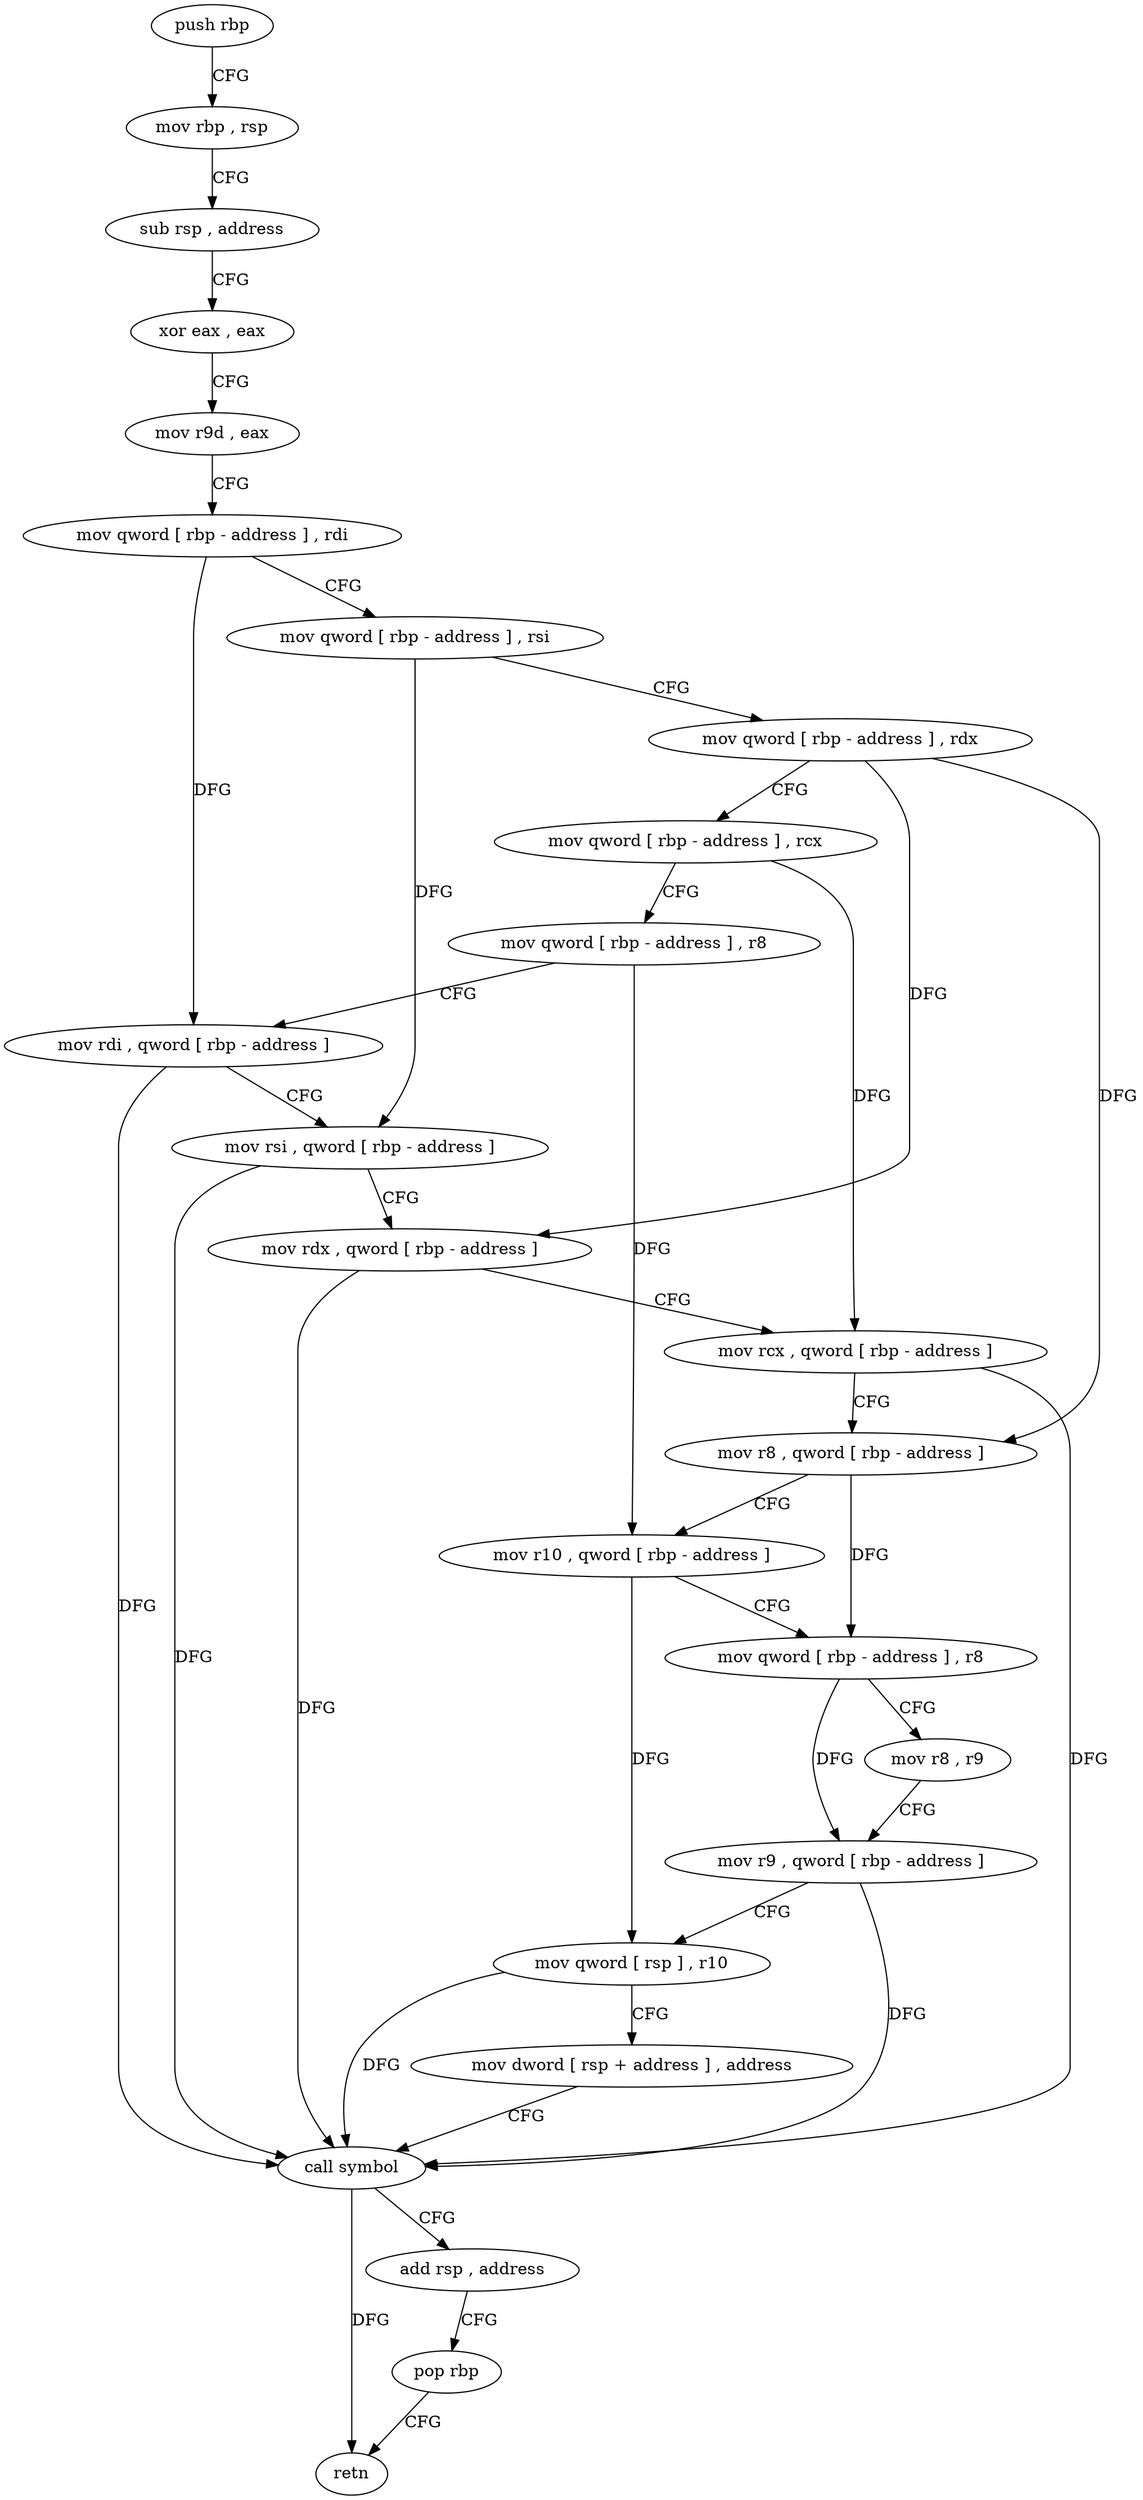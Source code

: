 digraph "func" {
"4232464" [label = "push rbp" ]
"4232465" [label = "mov rbp , rsp" ]
"4232468" [label = "sub rsp , address" ]
"4232472" [label = "xor eax , eax" ]
"4232474" [label = "mov r9d , eax" ]
"4232477" [label = "mov qword [ rbp - address ] , rdi" ]
"4232481" [label = "mov qword [ rbp - address ] , rsi" ]
"4232485" [label = "mov qword [ rbp - address ] , rdx" ]
"4232489" [label = "mov qword [ rbp - address ] , rcx" ]
"4232493" [label = "mov qword [ rbp - address ] , r8" ]
"4232497" [label = "mov rdi , qword [ rbp - address ]" ]
"4232501" [label = "mov rsi , qword [ rbp - address ]" ]
"4232505" [label = "mov rdx , qword [ rbp - address ]" ]
"4232509" [label = "mov rcx , qword [ rbp - address ]" ]
"4232513" [label = "mov r8 , qword [ rbp - address ]" ]
"4232517" [label = "mov r10 , qword [ rbp - address ]" ]
"4232521" [label = "mov qword [ rbp - address ] , r8" ]
"4232525" [label = "mov r8 , r9" ]
"4232528" [label = "mov r9 , qword [ rbp - address ]" ]
"4232532" [label = "mov qword [ rsp ] , r10" ]
"4232536" [label = "mov dword [ rsp + address ] , address" ]
"4232544" [label = "call symbol" ]
"4232549" [label = "add rsp , address" ]
"4232553" [label = "pop rbp" ]
"4232554" [label = "retn" ]
"4232464" -> "4232465" [ label = "CFG" ]
"4232465" -> "4232468" [ label = "CFG" ]
"4232468" -> "4232472" [ label = "CFG" ]
"4232472" -> "4232474" [ label = "CFG" ]
"4232474" -> "4232477" [ label = "CFG" ]
"4232477" -> "4232481" [ label = "CFG" ]
"4232477" -> "4232497" [ label = "DFG" ]
"4232481" -> "4232485" [ label = "CFG" ]
"4232481" -> "4232501" [ label = "DFG" ]
"4232485" -> "4232489" [ label = "CFG" ]
"4232485" -> "4232505" [ label = "DFG" ]
"4232485" -> "4232513" [ label = "DFG" ]
"4232489" -> "4232493" [ label = "CFG" ]
"4232489" -> "4232509" [ label = "DFG" ]
"4232493" -> "4232497" [ label = "CFG" ]
"4232493" -> "4232517" [ label = "DFG" ]
"4232497" -> "4232501" [ label = "CFG" ]
"4232497" -> "4232544" [ label = "DFG" ]
"4232501" -> "4232505" [ label = "CFG" ]
"4232501" -> "4232544" [ label = "DFG" ]
"4232505" -> "4232509" [ label = "CFG" ]
"4232505" -> "4232544" [ label = "DFG" ]
"4232509" -> "4232513" [ label = "CFG" ]
"4232509" -> "4232544" [ label = "DFG" ]
"4232513" -> "4232517" [ label = "CFG" ]
"4232513" -> "4232521" [ label = "DFG" ]
"4232517" -> "4232521" [ label = "CFG" ]
"4232517" -> "4232532" [ label = "DFG" ]
"4232521" -> "4232525" [ label = "CFG" ]
"4232521" -> "4232528" [ label = "DFG" ]
"4232525" -> "4232528" [ label = "CFG" ]
"4232528" -> "4232532" [ label = "CFG" ]
"4232528" -> "4232544" [ label = "DFG" ]
"4232532" -> "4232536" [ label = "CFG" ]
"4232532" -> "4232544" [ label = "DFG" ]
"4232536" -> "4232544" [ label = "CFG" ]
"4232544" -> "4232549" [ label = "CFG" ]
"4232544" -> "4232554" [ label = "DFG" ]
"4232549" -> "4232553" [ label = "CFG" ]
"4232553" -> "4232554" [ label = "CFG" ]
}
